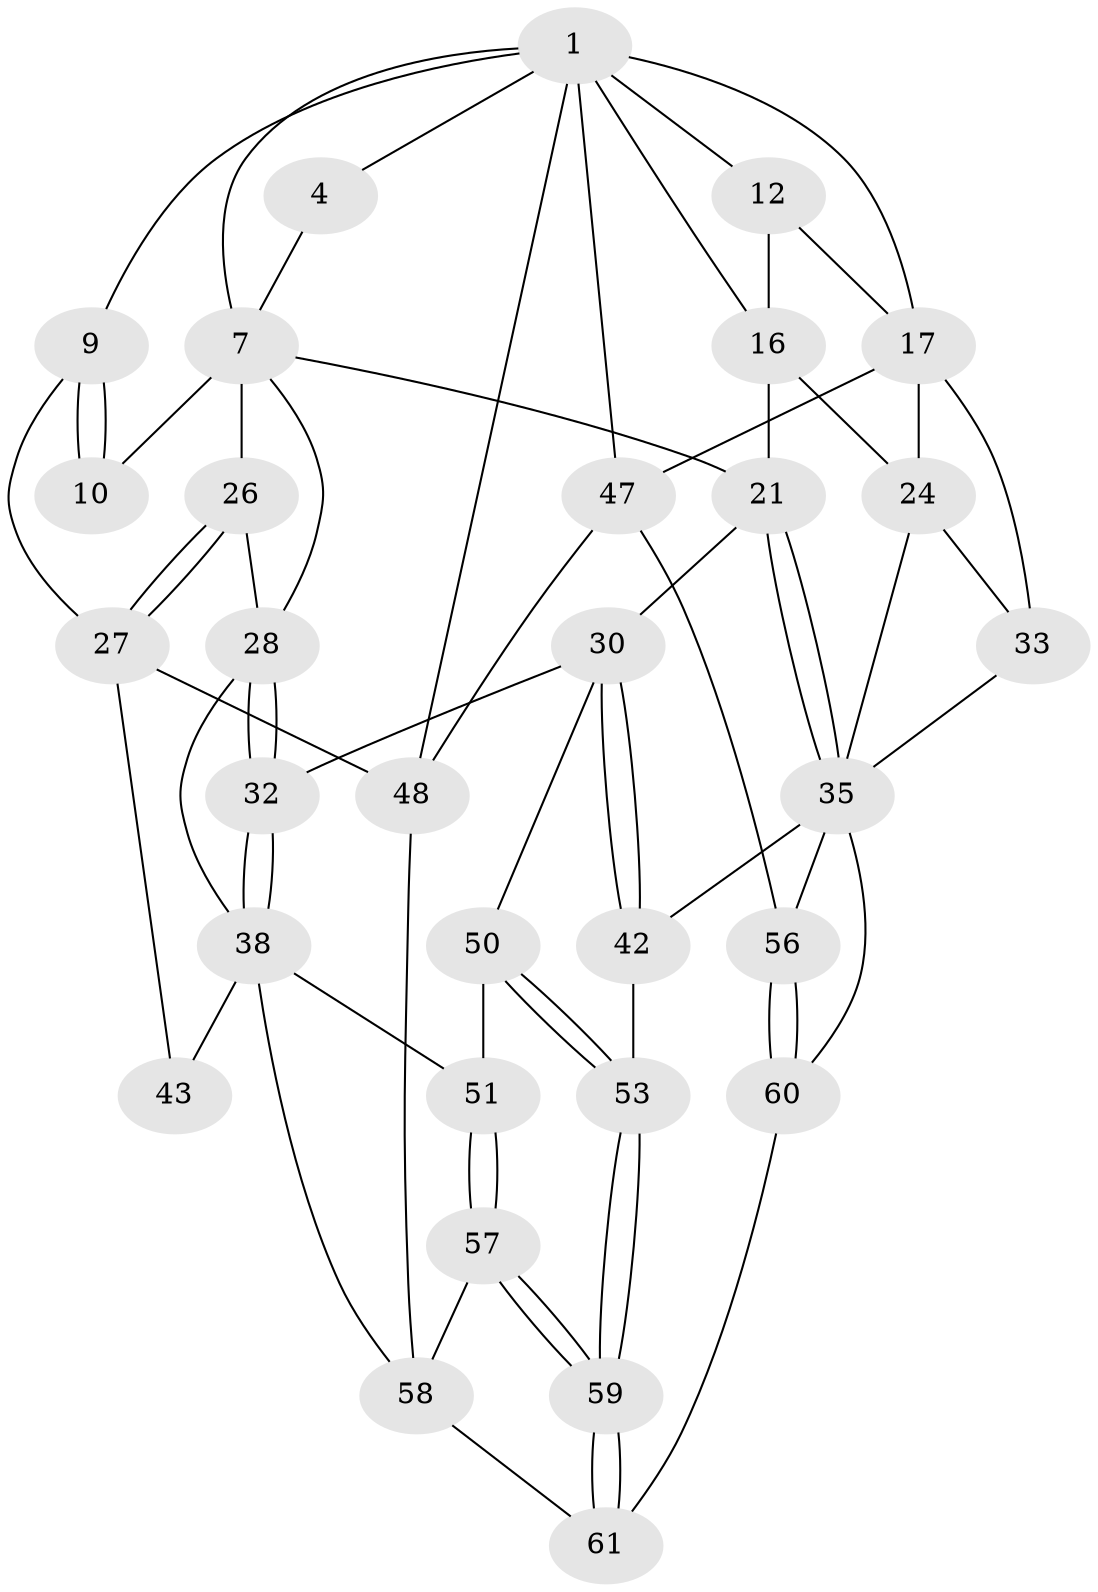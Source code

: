 // original degree distribution, {3: 0.03225806451612903, 6: 0.20967741935483872, 4: 0.24193548387096775, 5: 0.5161290322580645}
// Generated by graph-tools (version 1.1) at 2025/17/03/09/25 04:17:17]
// undirected, 31 vertices, 69 edges
graph export_dot {
graph [start="1"]
  node [color=gray90,style=filled];
  1 [pos="+0.7935397487317015+0",super="+2+5"];
  4 [pos="+0.3326455638357674+0"];
  7 [pos="+0.3819890861720925+0.20250345737447117",super="+13+8"];
  9 [pos="+0+0.09374097325904936"];
  10 [pos="+0.04611541776547056+0.13546335500836798"];
  12 [pos="+0.8416266229060312+0.22776452067515093",super="+15"];
  16 [pos="+0.7529585187268385+0.29650333908035803",super="+20"];
  17 [pos="+1+0.39787540321668535",super="+45+18"];
  21 [pos="+0.46383324359484907+0.4629483704698323",super="+22"];
  24 [pos="+0.8966973462126179+0.5027881369698246",super="+25"];
  26 [pos="+0+0.42145381547278776"];
  27 [pos="+0+0.4081665191144873",super="+44"];
  28 [pos="+0.15556287638699187+0.47295649386149063",super="+29"];
  30 [pos="+0.39790930792966+0.5137835766866049",super="+31"];
  32 [pos="+0.23115590764432836+0.6005360914241656"];
  33 [pos="+0.9513197108969517+0.6596215232048416",super="+34"];
  35 [pos="+0.6520315947770532+0.6629935978949952",super="+37"];
  38 [pos="+0.15720768987847988+0.6477723954212569",super="+39+52"];
  42 [pos="+0.44075250935982635+0.7766119225175784"];
  43 [pos="+0+0.8568829477239701"];
  47 [pos="+1+1",super="+55"];
  48 [pos="+0+1"];
  50 [pos="+0.32676733148771653+0.7668985704896621"];
  51 [pos="+0.2490198583123257+0.7917930264154905"];
  53 [pos="+0.35679148617016937+0.7832236040585615"];
  56 [pos="+1+1"];
  57 [pos="+0.22915692921520628+0.9123084869925966"];
  58 [pos="+0.1292766621925539+0.9194975931885587",super="+62"];
  59 [pos="+0.3387010344483327+1"];
  60 [pos="+0.4970172746590071+1"];
  61 [pos="+0.40965704556702426+1"];
  1 -- 48;
  1 -- 17;
  1 -- 4;
  1 -- 9;
  1 -- 12 [weight=2];
  1 -- 47;
  1 -- 16;
  1 -- 7;
  4 -- 7;
  7 -- 26;
  7 -- 10 [weight=2];
  7 -- 28;
  7 -- 21;
  9 -- 10;
  9 -- 10;
  9 -- 27;
  12 -- 16;
  12 -- 17;
  16 -- 24;
  16 -- 21;
  17 -- 47 [weight=2];
  17 -- 33 [weight=3];
  17 -- 24;
  21 -- 35;
  21 -- 35;
  21 -- 30;
  24 -- 35;
  24 -- 33;
  26 -- 27;
  26 -- 27;
  26 -- 28;
  27 -- 48;
  27 -- 43;
  28 -- 32;
  28 -- 32;
  28 -- 38;
  30 -- 42;
  30 -- 42;
  30 -- 32;
  30 -- 50;
  32 -- 38;
  32 -- 38;
  33 -- 35;
  35 -- 56;
  35 -- 42;
  35 -- 60;
  38 -- 43 [weight=2];
  38 -- 58;
  38 -- 51;
  42 -- 53;
  47 -- 48;
  47 -- 56;
  48 -- 58;
  50 -- 51;
  50 -- 53;
  50 -- 53;
  51 -- 57;
  51 -- 57;
  53 -- 59;
  53 -- 59;
  56 -- 60;
  56 -- 60;
  57 -- 58;
  57 -- 59;
  57 -- 59;
  58 -- 61;
  59 -- 61;
  59 -- 61;
  60 -- 61;
}

